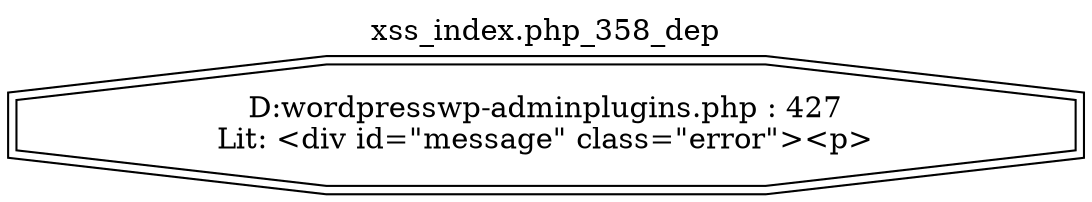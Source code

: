 digraph cfg {
  label="xss_index.php_358_dep";
  labelloc=t;
  n1 [shape=doubleoctagon, label="D:\wordpress\wp-admin\plugins.php : 427\nLit: <div id=\"message\" class=\"error\"><p>\n"];
}
